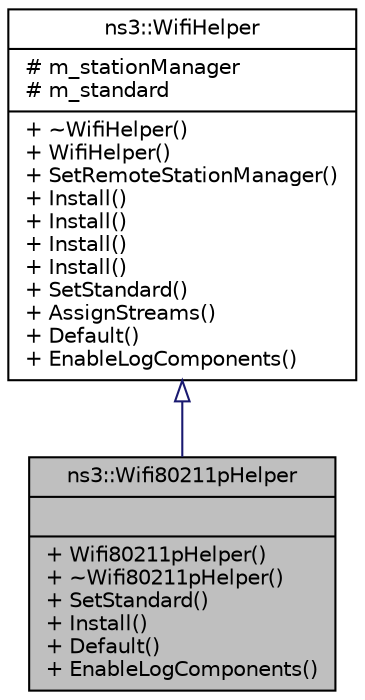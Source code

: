 digraph "ns3::Wifi80211pHelper"
{
  edge [fontname="Helvetica",fontsize="10",labelfontname="Helvetica",labelfontsize="10"];
  node [fontname="Helvetica",fontsize="10",shape=record];
  Node1 [label="{ns3::Wifi80211pHelper\n||+ Wifi80211pHelper()\l+ ~Wifi80211pHelper()\l+ SetStandard()\l+ Install()\l+ Default()\l+ EnableLogComponents()\l}",height=0.2,width=0.4,color="black", fillcolor="grey75", style="filled", fontcolor="black"];
  Node2 -> Node1 [dir="back",color="midnightblue",fontsize="10",style="solid",arrowtail="onormal"];
  Node2 [label="{ns3::WifiHelper\n|# m_stationManager\l# m_standard\l|+ ~WifiHelper()\l+ WifiHelper()\l+ SetRemoteStationManager()\l+ Install()\l+ Install()\l+ Install()\l+ Install()\l+ SetStandard()\l+ AssignStreams()\l+ Default()\l+ EnableLogComponents()\l}",height=0.2,width=0.4,color="black", fillcolor="white", style="filled",URL="$dc/d1d/classns3_1_1WifiHelper.html",tooltip="helps to create WifiNetDevice objects "];
}

